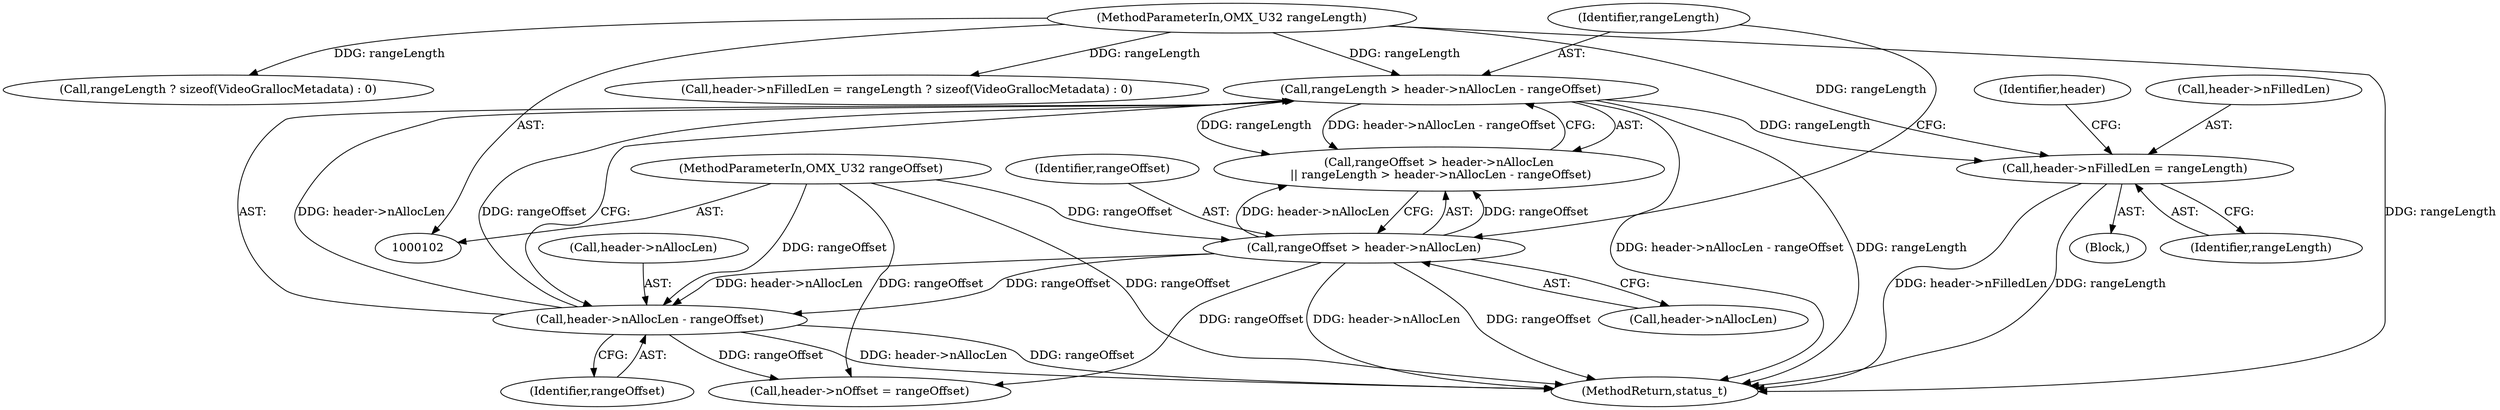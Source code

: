 digraph "0_Android_2c75e1c3b98e4e94f50c63e2b7694be5f948477c@pointer" {
"1000198" [label="(Call,header->nFilledLen = rangeLength)"];
"1000174" [label="(Call,rangeLength > header->nAllocLen - rangeOffset)"];
"1000105" [label="(MethodParameterIn,OMX_U32 rangeLength)"];
"1000176" [label="(Call,header->nAllocLen - rangeOffset)"];
"1000169" [label="(Call,rangeOffset > header->nAllocLen)"];
"1000104" [label="(MethodParameterIn,OMX_U32 rangeOffset)"];
"1000177" [label="(Call,header->nAllocLen)"];
"1000168" [label="(Call,rangeOffset > header->nAllocLen\n || rangeLength > header->nAllocLen - rangeOffset)"];
"1000203" [label="(Call,header->nOffset = rangeOffset)"];
"1000155" [label="(Call,rangeLength ? sizeof(VideoGrallocMetadata) : 0)"];
"1000166" [label="(Block,)"];
"1000174" [label="(Call,rangeLength > header->nAllocLen - rangeOffset)"];
"1000198" [label="(Call,header->nFilledLen = rangeLength)"];
"1000105" [label="(MethodParameterIn,OMX_U32 rangeLength)"];
"1000219" [label="(MethodReturn,status_t)"];
"1000171" [label="(Call,header->nAllocLen)"];
"1000205" [label="(Identifier,header)"];
"1000199" [label="(Call,header->nFilledLen)"];
"1000176" [label="(Call,header->nAllocLen - rangeOffset)"];
"1000170" [label="(Identifier,rangeOffset)"];
"1000175" [label="(Identifier,rangeLength)"];
"1000180" [label="(Identifier,rangeOffset)"];
"1000202" [label="(Identifier,rangeLength)"];
"1000104" [label="(MethodParameterIn,OMX_U32 rangeOffset)"];
"1000151" [label="(Call,header->nFilledLen = rangeLength ? sizeof(VideoGrallocMetadata) : 0)"];
"1000169" [label="(Call,rangeOffset > header->nAllocLen)"];
"1000198" -> "1000166"  [label="AST: "];
"1000198" -> "1000202"  [label="CFG: "];
"1000199" -> "1000198"  [label="AST: "];
"1000202" -> "1000198"  [label="AST: "];
"1000205" -> "1000198"  [label="CFG: "];
"1000198" -> "1000219"  [label="DDG: header->nFilledLen"];
"1000198" -> "1000219"  [label="DDG: rangeLength"];
"1000174" -> "1000198"  [label="DDG: rangeLength"];
"1000105" -> "1000198"  [label="DDG: rangeLength"];
"1000174" -> "1000168"  [label="AST: "];
"1000174" -> "1000176"  [label="CFG: "];
"1000175" -> "1000174"  [label="AST: "];
"1000176" -> "1000174"  [label="AST: "];
"1000168" -> "1000174"  [label="CFG: "];
"1000174" -> "1000219"  [label="DDG: header->nAllocLen - rangeOffset"];
"1000174" -> "1000219"  [label="DDG: rangeLength"];
"1000174" -> "1000168"  [label="DDG: rangeLength"];
"1000174" -> "1000168"  [label="DDG: header->nAllocLen - rangeOffset"];
"1000105" -> "1000174"  [label="DDG: rangeLength"];
"1000176" -> "1000174"  [label="DDG: header->nAllocLen"];
"1000176" -> "1000174"  [label="DDG: rangeOffset"];
"1000105" -> "1000102"  [label="AST: "];
"1000105" -> "1000219"  [label="DDG: rangeLength"];
"1000105" -> "1000151"  [label="DDG: rangeLength"];
"1000105" -> "1000155"  [label="DDG: rangeLength"];
"1000176" -> "1000180"  [label="CFG: "];
"1000177" -> "1000176"  [label="AST: "];
"1000180" -> "1000176"  [label="AST: "];
"1000176" -> "1000219"  [label="DDG: rangeOffset"];
"1000176" -> "1000219"  [label="DDG: header->nAllocLen"];
"1000169" -> "1000176"  [label="DDG: header->nAllocLen"];
"1000169" -> "1000176"  [label="DDG: rangeOffset"];
"1000104" -> "1000176"  [label="DDG: rangeOffset"];
"1000176" -> "1000203"  [label="DDG: rangeOffset"];
"1000169" -> "1000168"  [label="AST: "];
"1000169" -> "1000171"  [label="CFG: "];
"1000170" -> "1000169"  [label="AST: "];
"1000171" -> "1000169"  [label="AST: "];
"1000175" -> "1000169"  [label="CFG: "];
"1000168" -> "1000169"  [label="CFG: "];
"1000169" -> "1000219"  [label="DDG: header->nAllocLen"];
"1000169" -> "1000219"  [label="DDG: rangeOffset"];
"1000169" -> "1000168"  [label="DDG: rangeOffset"];
"1000169" -> "1000168"  [label="DDG: header->nAllocLen"];
"1000104" -> "1000169"  [label="DDG: rangeOffset"];
"1000169" -> "1000203"  [label="DDG: rangeOffset"];
"1000104" -> "1000102"  [label="AST: "];
"1000104" -> "1000219"  [label="DDG: rangeOffset"];
"1000104" -> "1000203"  [label="DDG: rangeOffset"];
}
